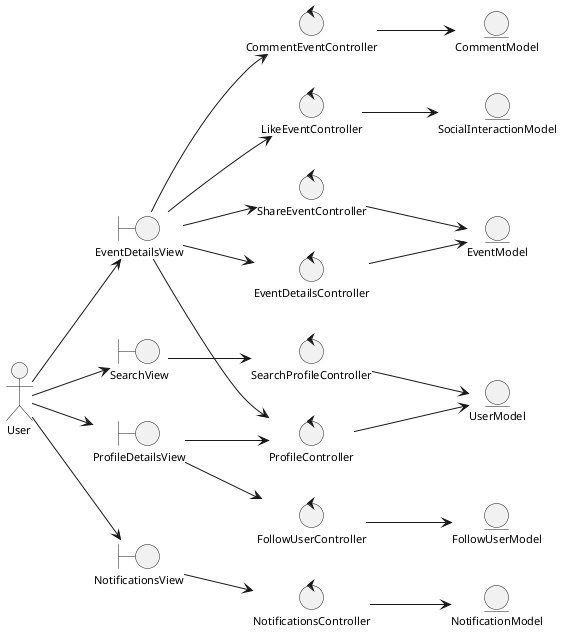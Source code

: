@startuml analysisClassDiagramSocialInteractions
skinparam style strictuml
left to right direction
skinparam defaultTextAlignment center
skinparam defaultFontSize 11

actor "User" as user

entity "UserModel" as userModel
entity "EventModel" as eventModel
entity "SocialInteractionModel" as socialInteractionModel
entity "CommentModel" as commentModel
entity "FollowUserModel" as followUserModel
entity "NotificationModel" as notificationModel

boundary "EventDetailsView" as eventDetailsView
boundary "ProfileDetailsView" as profileDetailsView
boundary "NotificationsView" as notificationsView
boundary "SearchView" as searchView

control "CommentEventController" as commentEventController
control "LikeEventController" as likeEventController
control "ShareEventController" as shareEventController
control "FollowUserController" as followUserController
control "NotificationsController" as notificationsController
control "SearchProfileController" as searchProfileController
control "EventDetailsController" as eventDetailsController
control "ProfileController" as profileController

user --> eventDetailsView
user --> profileDetailsView
user --> notificationsView
user --> searchView

eventDetailsView --> eventDetailsController
eventDetailsView --> commentEventController
eventDetailsView --> likeEventController
eventDetailsView --> shareEventController
eventDetailsView --> profileController
profileDetailsView --> followUserController
notificationsView --> notificationsController
searchView --> searchProfileController
profileDetailsView --> profileController


profileController --> userModel
eventDetailsController --> eventModel
commentEventController --> commentModel
likeEventController --> socialInteractionModel
shareEventController --> eventModel
followUserController --> followUserModel
notificationsController --> notificationModel
searchProfileController --> userModel

@enduml
